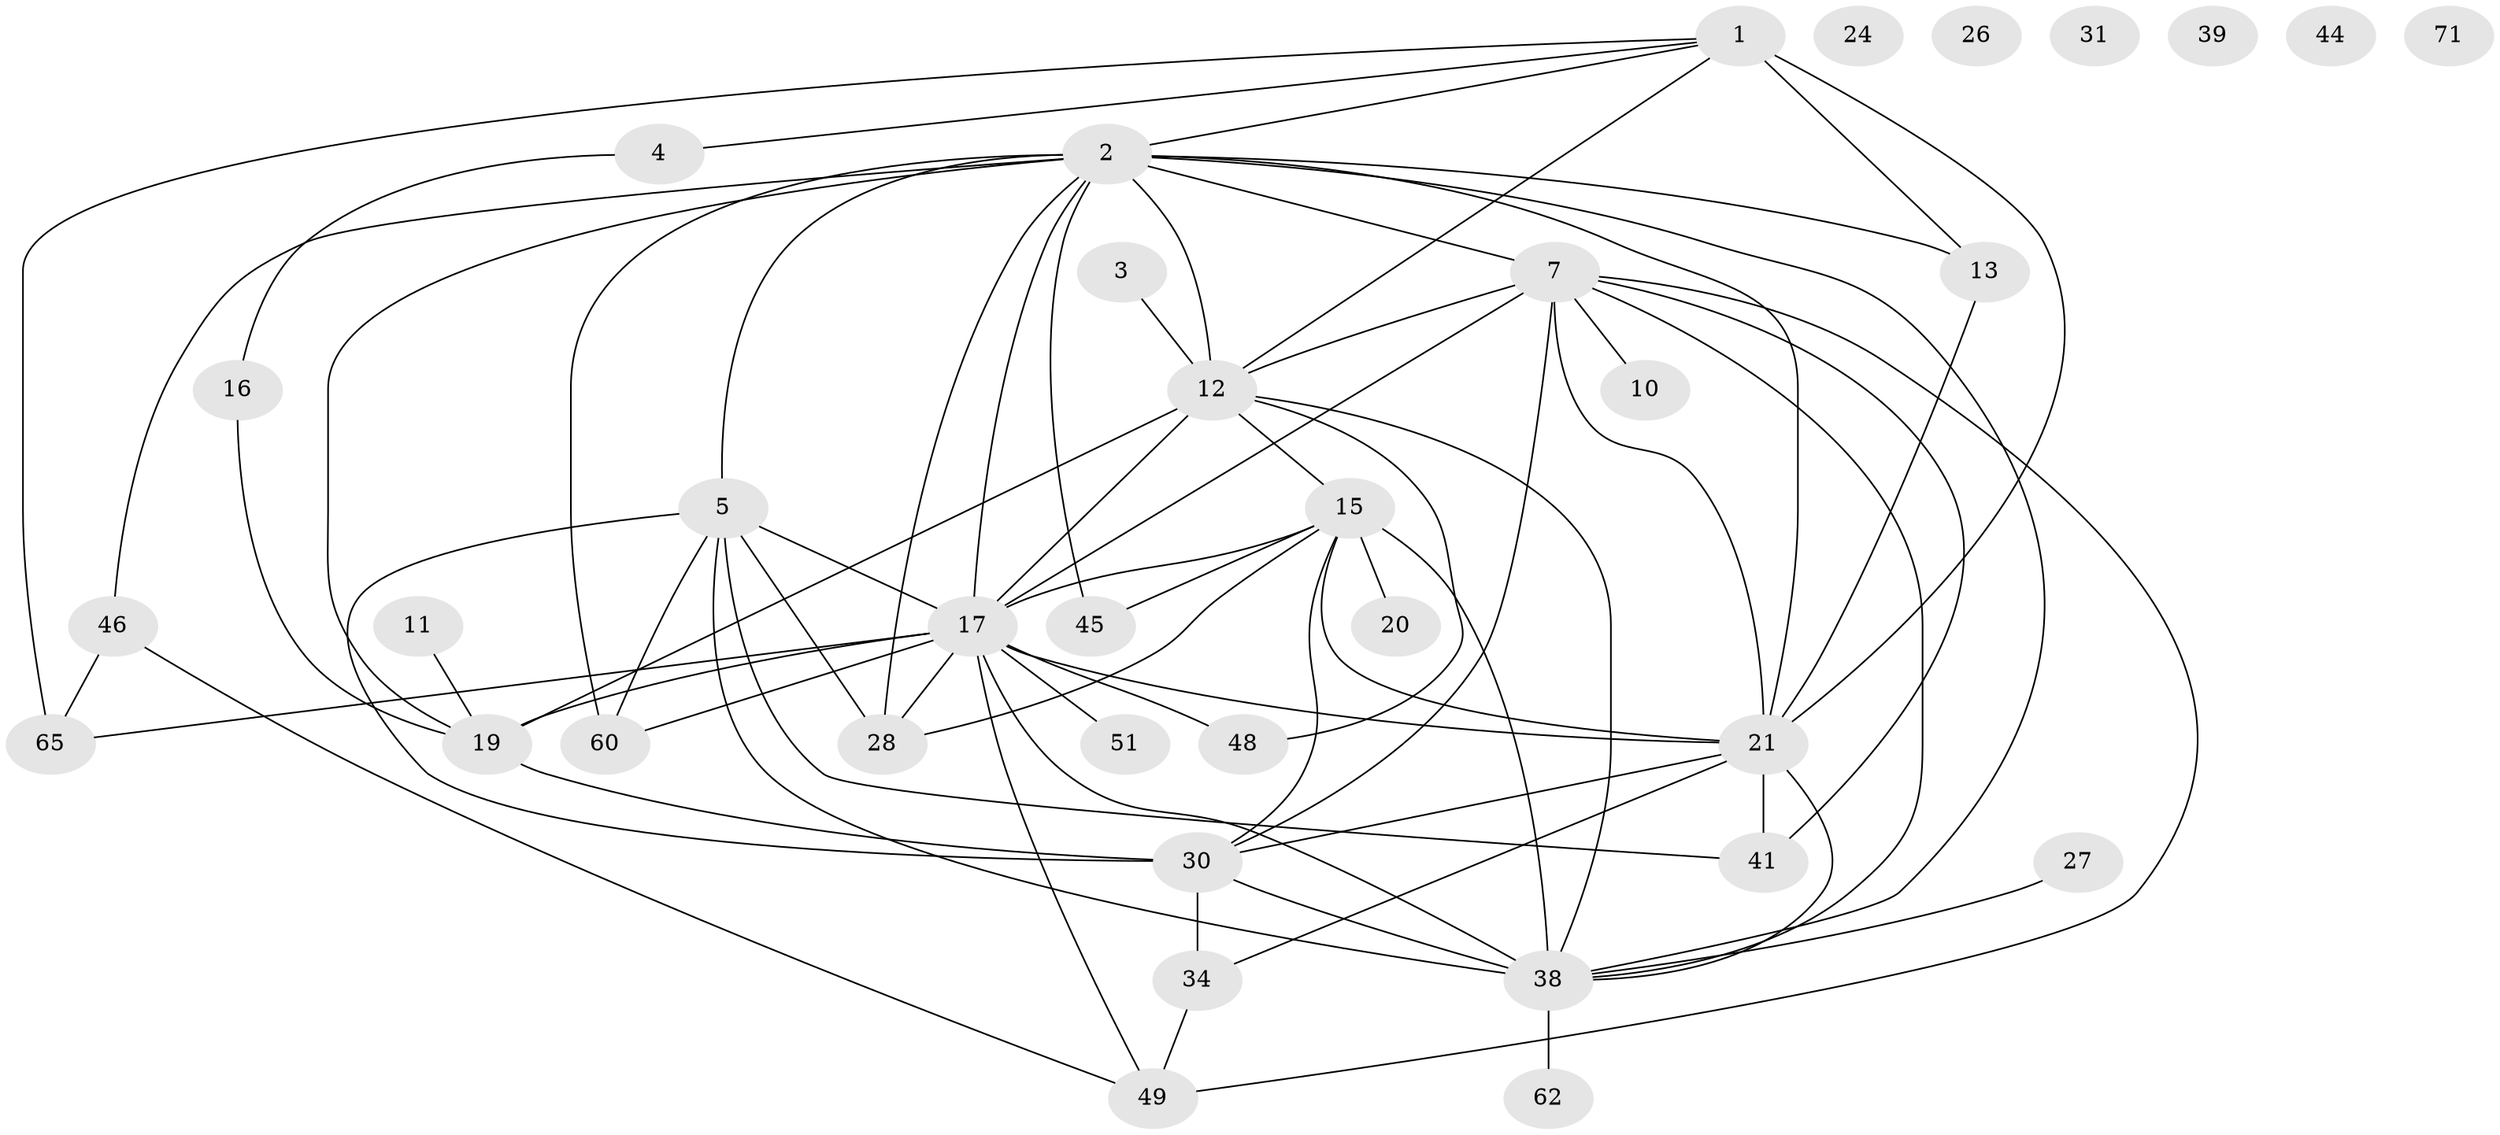 // original degree distribution, {3: 0.2465753424657534, 5: 0.1095890410958904, 1: 0.1506849315068493, 2: 0.1232876712328767, 7: 0.0821917808219178, 9: 0.0136986301369863, 4: 0.1232876712328767, 8: 0.0136986301369863, 0: 0.0821917808219178, 6: 0.0547945205479452}
// Generated by graph-tools (version 1.1) at 2025/12/03/09/25 04:12:55]
// undirected, 36 vertices, 70 edges
graph export_dot {
graph [start="1"]
  node [color=gray90,style=filled];
  1 [super="+6+9+61"];
  2 [super="+29+22+8"];
  3;
  4 [super="+68"];
  5 [super="+23"];
  7 [super="+14"];
  10;
  11;
  12 [super="+58+55+36"];
  13;
  15 [super="+32+43"];
  16;
  17 [super="+72+18+54+35"];
  19 [super="+63"];
  20;
  21 [super="+53+37"];
  24;
  26;
  27;
  28;
  30 [super="+50+33"];
  31;
  34;
  38 [super="+57"];
  39;
  41;
  44;
  45;
  46;
  48;
  49;
  51;
  60;
  62;
  65 [super="+69+70+66"];
  71;
  1 -- 13;
  1 -- 65;
  1 -- 12;
  1 -- 21 [weight=3];
  1 -- 2;
  1 -- 4;
  2 -- 17 [weight=2];
  2 -- 12 [weight=4];
  2 -- 13;
  2 -- 7;
  2 -- 19;
  2 -- 45;
  2 -- 28;
  2 -- 60;
  2 -- 38;
  2 -- 46;
  2 -- 21;
  2 -- 5 [weight=2];
  3 -- 12;
  4 -- 16;
  5 -- 28;
  5 -- 38 [weight=2];
  5 -- 17;
  5 -- 41;
  5 -- 60;
  5 -- 30;
  7 -- 38;
  7 -- 41;
  7 -- 10;
  7 -- 12;
  7 -- 49;
  7 -- 30;
  7 -- 21;
  7 -- 17;
  11 -- 19;
  12 -- 17 [weight=2];
  12 -- 15;
  12 -- 48;
  12 -- 19 [weight=2];
  12 -- 38 [weight=2];
  13 -- 21;
  15 -- 45;
  15 -- 28;
  15 -- 30;
  15 -- 17;
  15 -- 20;
  15 -- 21;
  15 -- 38 [weight=2];
  16 -- 19;
  17 -- 19;
  17 -- 28;
  17 -- 65;
  17 -- 60;
  17 -- 38;
  17 -- 48;
  17 -- 51;
  17 -- 21;
  17 -- 49;
  19 -- 30;
  21 -- 34;
  21 -- 41;
  21 -- 30 [weight=2];
  21 -- 38;
  27 -- 38;
  30 -- 38;
  30 -- 34;
  34 -- 49;
  38 -- 62;
  46 -- 49;
  46 -- 65;
}

